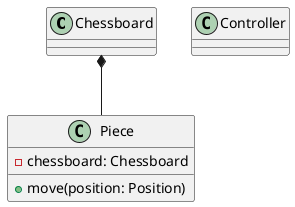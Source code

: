 @startuml

class Chessboard{

}

class Piece{
    - chessboard: Chessboard
    + move(position: Position)
}

Chessboard *-- Piece

class Controller {

}
@enduml
